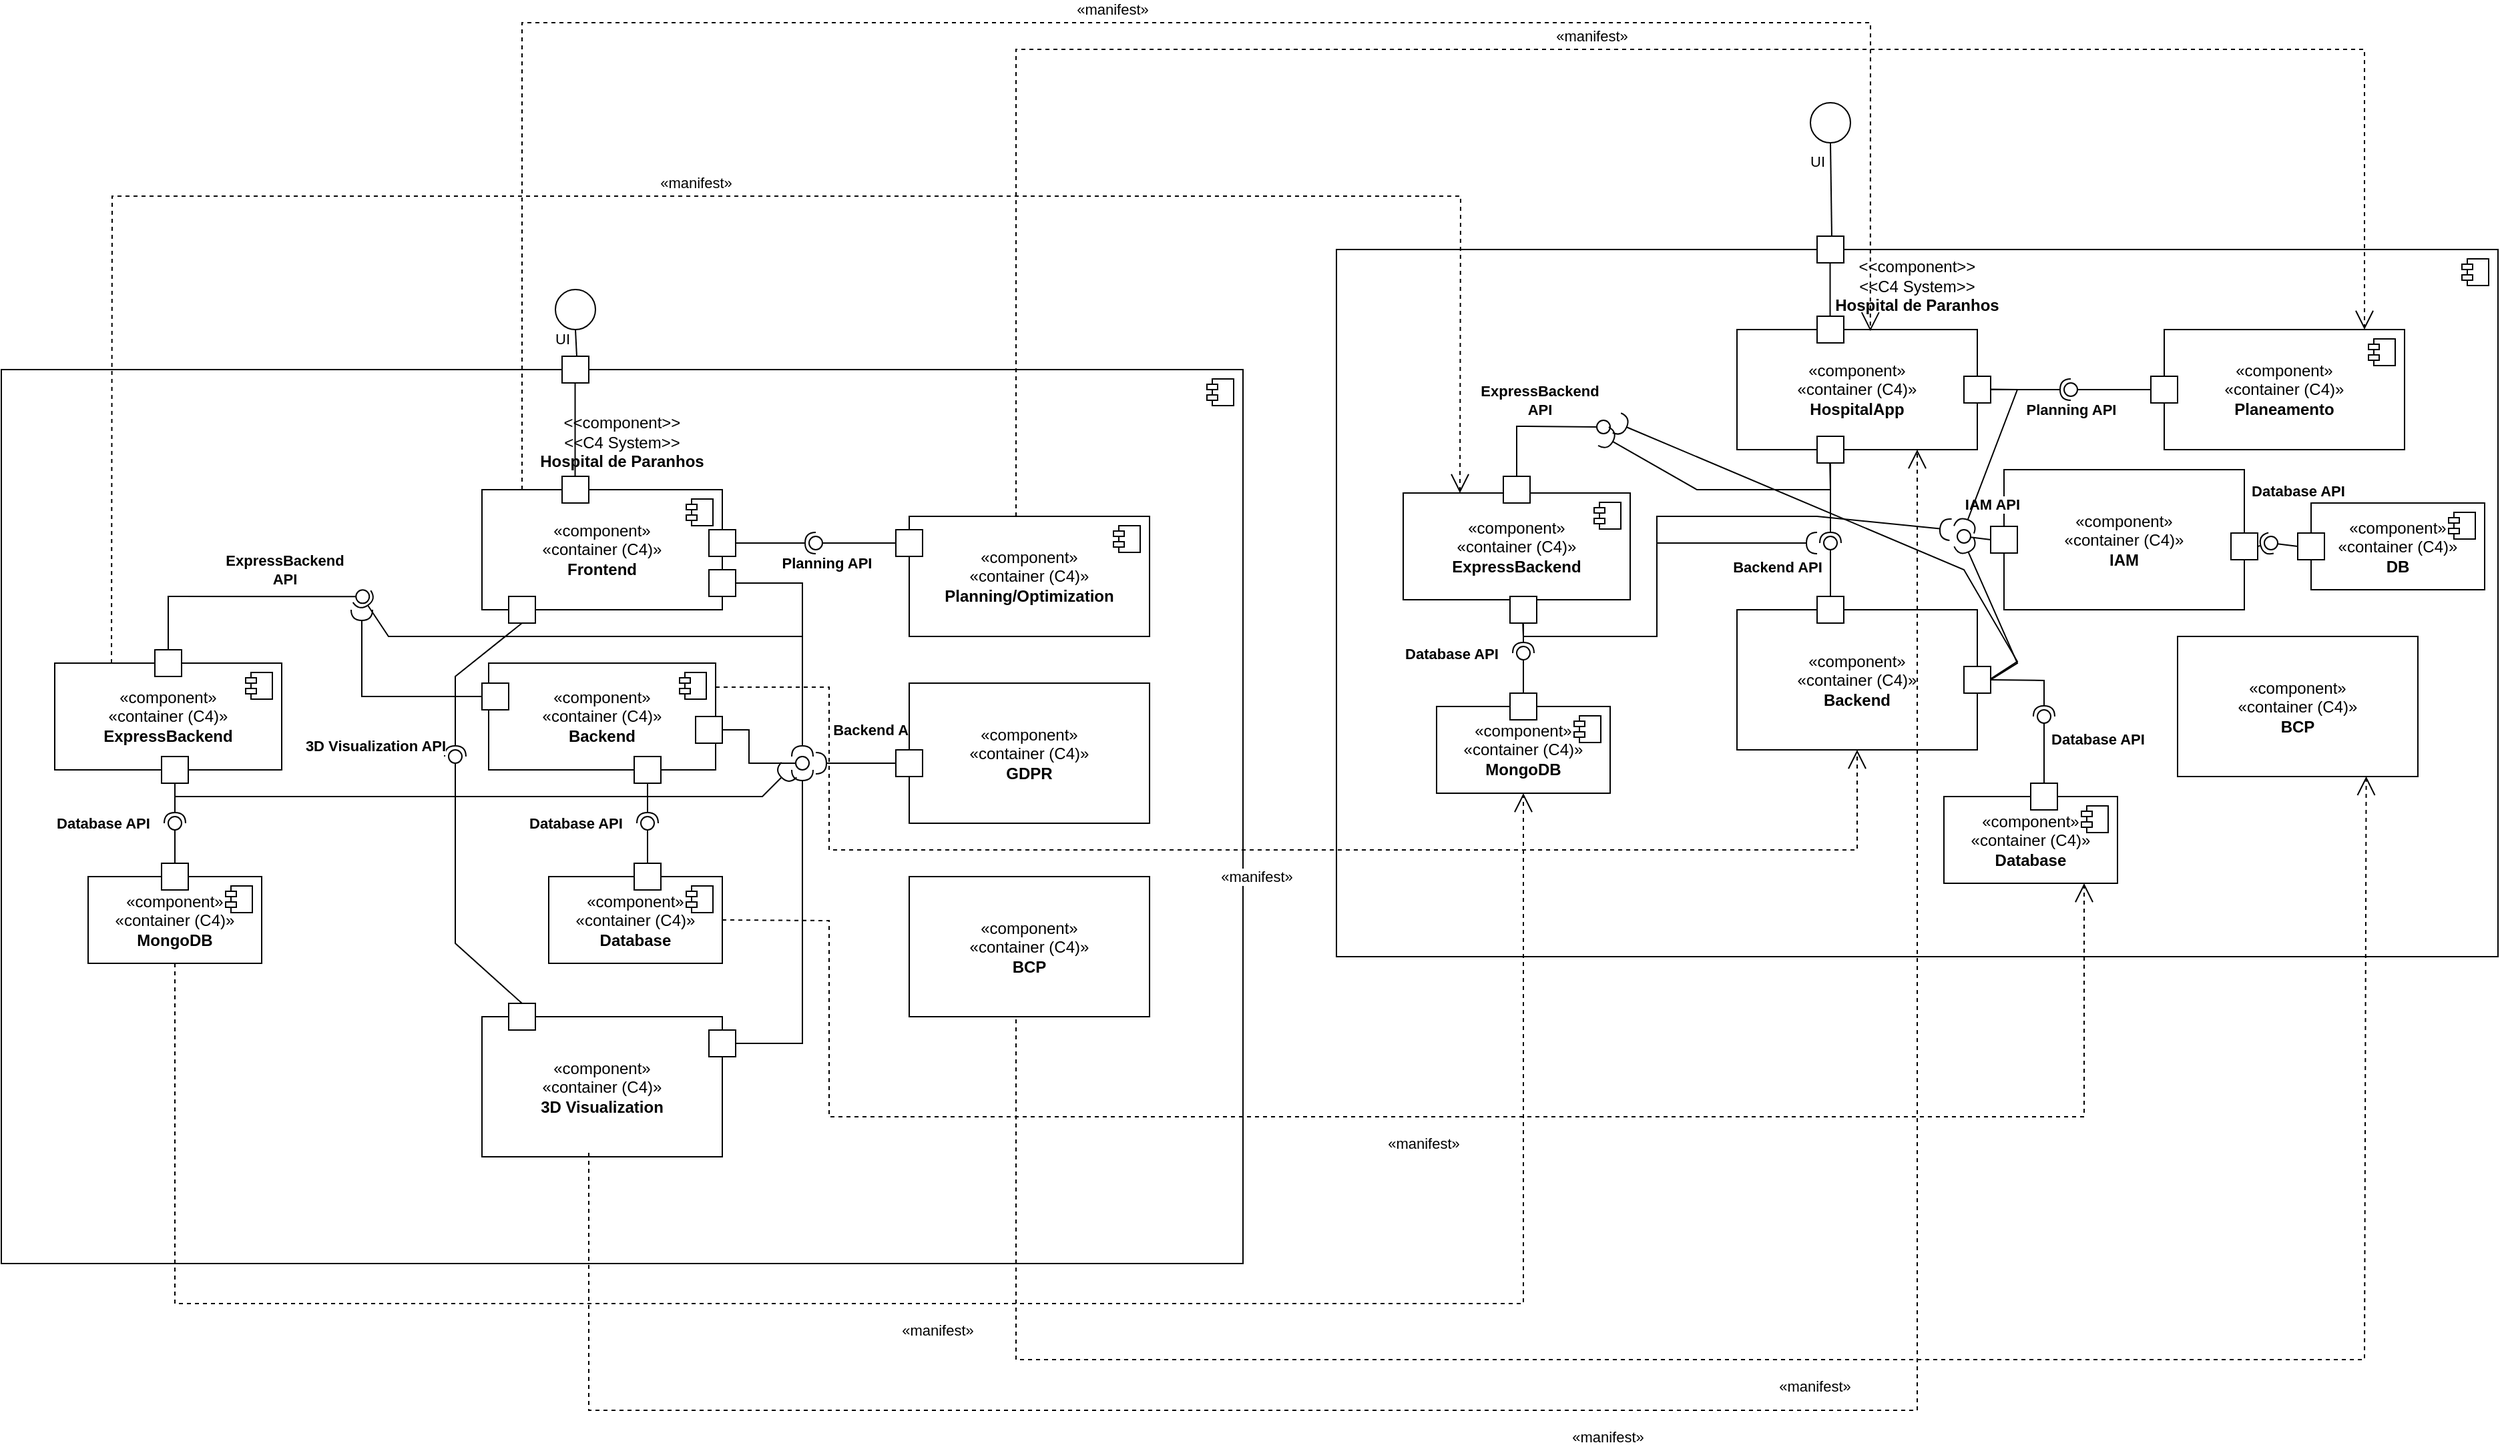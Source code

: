 <mxfile version="24.1.0" type="device">
  <diagram name="Página-1" id="HnM5bIwWVijFqjH4xQIT">
    <mxGraphModel dx="3694" dy="2567" grid="1" gridSize="10" guides="1" tooltips="1" connect="1" arrows="1" fold="1" page="1" pageScale="1" pageWidth="827" pageHeight="1169" math="0" shadow="0">
      <root>
        <mxCell id="0" />
        <mxCell id="1" parent="0" />
        <mxCell id="pXgBq8F15Pb4AACvGtiO-1" value="&amp;lt;&amp;lt;component&amp;gt;&amp;gt;&lt;div&gt;&amp;lt;&amp;lt;C4 System&amp;gt;&amp;gt;&lt;br&gt;&lt;b&gt;Hospital de Paranhos&lt;/b&gt;&lt;/div&gt;&lt;div&gt;&lt;b&gt;&lt;br&gt;&lt;/b&gt;&lt;/div&gt;&lt;div&gt;&lt;b&gt;&lt;br&gt;&lt;/b&gt;&lt;/div&gt;&lt;div&gt;&lt;b&gt;&lt;br&gt;&lt;/b&gt;&lt;/div&gt;&lt;div&gt;&lt;b&gt;&lt;br&gt;&lt;/b&gt;&lt;/div&gt;&lt;div&gt;&lt;b&gt;&lt;br&gt;&lt;/b&gt;&lt;/div&gt;&lt;div&gt;&lt;b&gt;&lt;br&gt;&lt;/b&gt;&lt;/div&gt;&lt;div&gt;&lt;b&gt;&lt;br&gt;&lt;/b&gt;&lt;/div&gt;&lt;div&gt;&lt;b&gt;&lt;br&gt;&lt;/b&gt;&lt;/div&gt;&lt;div&gt;&lt;b&gt;&lt;br&gt;&lt;/b&gt;&lt;/div&gt;&lt;div&gt;&lt;b&gt;&lt;br&gt;&lt;/b&gt;&lt;/div&gt;&lt;div&gt;&lt;b&gt;&lt;br&gt;&lt;/b&gt;&lt;/div&gt;&lt;div&gt;&lt;b&gt;&lt;br&gt;&lt;/b&gt;&lt;/div&gt;&lt;div&gt;&lt;b&gt;&lt;br&gt;&lt;/b&gt;&lt;/div&gt;&lt;div&gt;&lt;b&gt;&lt;br&gt;&lt;/b&gt;&lt;/div&gt;&lt;div&gt;&lt;b&gt;&lt;br&gt;&lt;/b&gt;&lt;/div&gt;&lt;div&gt;&lt;b&gt;&lt;br&gt;&lt;/b&gt;&lt;/div&gt;&lt;div&gt;&lt;b&gt;&lt;br&gt;&lt;/b&gt;&lt;/div&gt;&lt;div&gt;&lt;b&gt;&lt;br&gt;&lt;/b&gt;&lt;/div&gt;&lt;div&gt;&lt;b&gt;&lt;br&gt;&lt;/b&gt;&lt;/div&gt;&lt;div&gt;&lt;b&gt;&lt;br&gt;&lt;/b&gt;&lt;/div&gt;&lt;div&gt;&lt;b&gt;&lt;br&gt;&lt;/b&gt;&lt;/div&gt;&lt;div&gt;&lt;b&gt;&lt;br&gt;&lt;/b&gt;&lt;/div&gt;&lt;div&gt;&lt;b&gt;&lt;br&gt;&lt;/b&gt;&lt;/div&gt;&lt;div&gt;&lt;b&gt;&lt;br&gt;&lt;/b&gt;&lt;/div&gt;&lt;div&gt;&lt;b&gt;&lt;br&gt;&lt;/b&gt;&lt;/div&gt;&lt;div&gt;&lt;b&gt;&lt;br&gt;&lt;/b&gt;&lt;/div&gt;&lt;div&gt;&lt;b&gt;&lt;br&gt;&lt;/b&gt;&lt;/div&gt;&lt;div&gt;&lt;b&gt;&lt;br&gt;&lt;/b&gt;&lt;/div&gt;&lt;div&gt;&lt;b&gt;&lt;br&gt;&lt;/b&gt;&lt;/div&gt;&lt;div&gt;&lt;b&gt;&lt;br&gt;&lt;/b&gt;&lt;/div&gt;&lt;div&gt;&lt;br&gt;&lt;/div&gt;&lt;div&gt;&lt;br&gt;&lt;/div&gt;&lt;div&gt;&lt;br&gt;&lt;/div&gt;&lt;div&gt;&lt;br&gt;&lt;/div&gt;&lt;div&gt;&lt;br&gt;&lt;/div&gt;&lt;div&gt;&lt;br&gt;&lt;/div&gt;&lt;div&gt;&lt;br&gt;&lt;/div&gt;&lt;div&gt;&lt;br&gt;&lt;/div&gt;&lt;div&gt;&lt;br&gt;&lt;/div&gt;" style="html=1;dropTarget=0;whiteSpace=wrap;" vertex="1" parent="1">
          <mxGeometry x="-610" y="260" width="930" height="670" as="geometry" />
        </mxCell>
        <mxCell id="pXgBq8F15Pb4AACvGtiO-2" value="" style="shape=module;jettyWidth=8;jettyHeight=4;" vertex="1" parent="pXgBq8F15Pb4AACvGtiO-1">
          <mxGeometry x="1" width="20" height="20" relative="1" as="geometry">
            <mxPoint x="-27" y="7" as="offset" />
          </mxGeometry>
        </mxCell>
        <mxCell id="pXgBq8F15Pb4AACvGtiO-3" value="" style="verticalLabelPosition=bottom;verticalAlign=top;html=1;shape=mxgraph.basic.rect;fillColor2=none;strokeWidth=1;size=9.4;indent=5;" vertex="1" parent="1">
          <mxGeometry x="-190" y="250" width="20" height="20" as="geometry" />
        </mxCell>
        <mxCell id="pXgBq8F15Pb4AACvGtiO-4" value="" style="endArrow=none;html=1;rounded=0;exitX=0.488;exitY=0.015;exitDx=0;exitDy=0;exitPerimeter=0;entryX=0.488;entryY=1.026;entryDx=0;entryDy=0;entryPerimeter=0;" edge="1" parent="1" source="pXgBq8F15Pb4AACvGtiO-23" target="pXgBq8F15Pb4AACvGtiO-3">
          <mxGeometry width="50" height="50" relative="1" as="geometry">
            <mxPoint x="-120" y="400" as="sourcePoint" />
            <mxPoint x="-70" y="350" as="targetPoint" />
          </mxGeometry>
        </mxCell>
        <mxCell id="pXgBq8F15Pb4AACvGtiO-5" value="" style="ellipse;whiteSpace=wrap;html=1;align=center;aspect=fixed;fillColor=none;strokeColor=none;resizable=0;perimeter=centerPerimeter;rotatable=0;allowArrows=0;points=[];outlineConnect=1;" vertex="1" parent="1">
          <mxGeometry x="-160" y="420" width="10" height="10" as="geometry" />
        </mxCell>
        <mxCell id="pXgBq8F15Pb4AACvGtiO-6" value="" style="ellipse;whiteSpace=wrap;html=1;aspect=fixed;" vertex="1" parent="1">
          <mxGeometry x="-195" y="200" width="30" height="30" as="geometry" />
        </mxCell>
        <mxCell id="pXgBq8F15Pb4AACvGtiO-7" value="" style="endArrow=none;html=1;rounded=0;entryX=0.5;entryY=1;entryDx=0;entryDy=0;exitX=0.55;exitY=0.011;exitDx=0;exitDy=0;exitPerimeter=0;" edge="1" parent="1" source="pXgBq8F15Pb4AACvGtiO-3" target="pXgBq8F15Pb4AACvGtiO-6">
          <mxGeometry width="50" height="50" relative="1" as="geometry">
            <mxPoint x="-210" y="310" as="sourcePoint" />
            <mxPoint x="-160" y="260" as="targetPoint" />
          </mxGeometry>
        </mxCell>
        <mxCell id="pXgBq8F15Pb4AACvGtiO-8" value="UI" style="edgeLabel;html=1;align=center;verticalAlign=middle;resizable=0;points=[];" vertex="1" connectable="0" parent="pXgBq8F15Pb4AACvGtiO-7">
          <mxGeometry x="0.73" y="1" relative="1" as="geometry">
            <mxPoint x="-9" y="4" as="offset" />
          </mxGeometry>
        </mxCell>
        <mxCell id="pXgBq8F15Pb4AACvGtiO-9" value="«component»&lt;div&gt;«container (C4)»&lt;br&gt;&lt;b&gt;Planning/Optimization&lt;/b&gt;&lt;/div&gt;" style="html=1;dropTarget=0;whiteSpace=wrap;" vertex="1" parent="1">
          <mxGeometry x="70" y="370" width="180" height="90" as="geometry" />
        </mxCell>
        <mxCell id="pXgBq8F15Pb4AACvGtiO-10" value="" style="shape=module;jettyWidth=8;jettyHeight=4;" vertex="1" parent="pXgBq8F15Pb4AACvGtiO-9">
          <mxGeometry x="1" width="20" height="20" relative="1" as="geometry">
            <mxPoint x="-27" y="7" as="offset" />
          </mxGeometry>
        </mxCell>
        <mxCell id="pXgBq8F15Pb4AACvGtiO-11" value="«component»&lt;div&gt;«container (C4)»&lt;br&gt;&lt;b&gt;Frontend&lt;/b&gt;&lt;/div&gt;" style="html=1;dropTarget=0;whiteSpace=wrap;" vertex="1" parent="1">
          <mxGeometry x="-250" y="350" width="180" height="90" as="geometry" />
        </mxCell>
        <mxCell id="pXgBq8F15Pb4AACvGtiO-12" value="" style="shape=module;jettyWidth=8;jettyHeight=4;" vertex="1" parent="pXgBq8F15Pb4AACvGtiO-11">
          <mxGeometry x="1" width="20" height="20" relative="1" as="geometry">
            <mxPoint x="-27" y="7" as="offset" />
          </mxGeometry>
        </mxCell>
        <mxCell id="pXgBq8F15Pb4AACvGtiO-13" value="" style="rounded=0;orthogonalLoop=1;jettySize=auto;html=1;endArrow=halfCircle;endFill=0;endSize=6;strokeWidth=1;sketch=0;exitX=1;exitY=0.5;exitDx=0;exitDy=0;" edge="1" parent="1" source="pXgBq8F15Pb4AACvGtiO-17">
          <mxGeometry relative="1" as="geometry">
            <mxPoint x="-70" y="414.83" as="sourcePoint" />
            <mxPoint y="390" as="targetPoint" />
          </mxGeometry>
        </mxCell>
        <mxCell id="pXgBq8F15Pb4AACvGtiO-14" value="" style="rounded=0;orthogonalLoop=1;jettySize=auto;html=1;endArrow=oval;endFill=0;sketch=0;sourcePerimeterSpacing=0;targetPerimeterSpacing=0;endSize=10;exitX=0;exitY=0.5;exitDx=0;exitDy=0;" edge="1" parent="1" source="pXgBq8F15Pb4AACvGtiO-18">
          <mxGeometry relative="1" as="geometry">
            <mxPoint x="70" y="414.83" as="sourcePoint" />
            <mxPoint y="390" as="targetPoint" />
          </mxGeometry>
        </mxCell>
        <mxCell id="pXgBq8F15Pb4AACvGtiO-15" value="&lt;b&gt;Planning API&lt;/b&gt;" style="edgeLabel;html=1;align=center;verticalAlign=middle;resizable=0;points=[];" vertex="1" connectable="0" parent="pXgBq8F15Pb4AACvGtiO-14">
          <mxGeometry x="0.748" relative="1" as="geometry">
            <mxPoint y="15" as="offset" />
          </mxGeometry>
        </mxCell>
        <mxCell id="pXgBq8F15Pb4AACvGtiO-16" value="" style="ellipse;whiteSpace=wrap;html=1;align=center;aspect=fixed;fillColor=none;strokeColor=none;resizable=0;perimeter=centerPerimeter;rotatable=0;allowArrows=0;points=[];outlineConnect=1;" vertex="1" parent="1">
          <mxGeometry x="15" y="450" width="10" height="10" as="geometry" />
        </mxCell>
        <mxCell id="pXgBq8F15Pb4AACvGtiO-17" value="" style="rounded=0;whiteSpace=wrap;html=1;" vertex="1" parent="1">
          <mxGeometry x="-80" y="380" width="20" height="20" as="geometry" />
        </mxCell>
        <mxCell id="pXgBq8F15Pb4AACvGtiO-18" value="" style="rounded=0;whiteSpace=wrap;html=1;" vertex="1" parent="1">
          <mxGeometry x="60" y="380" width="20" height="20" as="geometry" />
        </mxCell>
        <mxCell id="pXgBq8F15Pb4AACvGtiO-19" value="" style="rounded=0;orthogonalLoop=1;jettySize=auto;html=1;endArrow=halfCircle;endFill=0;endSize=6;strokeWidth=1;sketch=0;exitX=1;exitY=0.5;exitDx=0;exitDy=0;" edge="1" parent="1" source="pXgBq8F15Pb4AACvGtiO-34">
          <mxGeometry relative="1" as="geometry">
            <mxPoint x="-40" y="610" as="sourcePoint" />
            <mxPoint x="-10" y="560" as="targetPoint" />
            <Array as="points">
              <mxPoint x="-10" y="765" />
              <mxPoint x="-10" y="580" />
            </Array>
          </mxGeometry>
        </mxCell>
        <mxCell id="pXgBq8F15Pb4AACvGtiO-20" value="" style="rounded=0;orthogonalLoop=1;jettySize=auto;html=1;endArrow=oval;endFill=0;sketch=0;sourcePerimeterSpacing=0;targetPerimeterSpacing=0;endSize=10;exitX=1;exitY=0.5;exitDx=0;exitDy=0;" edge="1" parent="1" source="pXgBq8F15Pb4AACvGtiO-37">
          <mxGeometry relative="1" as="geometry">
            <mxPoint x="70" y="554.83" as="sourcePoint" />
            <mxPoint x="-10" y="555" as="targetPoint" />
            <Array as="points">
              <mxPoint x="-50" y="530" />
              <mxPoint x="-50" y="555" />
            </Array>
          </mxGeometry>
        </mxCell>
        <mxCell id="pXgBq8F15Pb4AACvGtiO-21" value="&lt;b&gt;Backend API&lt;/b&gt;" style="edgeLabel;html=1;align=center;verticalAlign=middle;resizable=0;points=[];" vertex="1" connectable="0" parent="pXgBq8F15Pb4AACvGtiO-20">
          <mxGeometry x="0.748" relative="1" as="geometry">
            <mxPoint x="66" y="-25" as="offset" />
          </mxGeometry>
        </mxCell>
        <mxCell id="pXgBq8F15Pb4AACvGtiO-22" value="" style="ellipse;whiteSpace=wrap;html=1;align=center;aspect=fixed;fillColor=none;strokeColor=none;resizable=0;perimeter=centerPerimeter;rotatable=0;allowArrows=0;points=[];outlineConnect=1;" vertex="1" parent="1">
          <mxGeometry x="40" y="560" width="10" height="10" as="geometry" />
        </mxCell>
        <mxCell id="pXgBq8F15Pb4AACvGtiO-23" value="" style="verticalLabelPosition=bottom;verticalAlign=top;html=1;shape=mxgraph.basic.rect;fillColor2=none;strokeWidth=1;size=1.2;indent=0;" vertex="1" parent="1">
          <mxGeometry x="-190" y="340" width="20" height="20" as="geometry" />
        </mxCell>
        <mxCell id="pXgBq8F15Pb4AACvGtiO-24" value="«component»&lt;br&gt;«container (C4)»&lt;div&gt;&lt;b&gt;3D Visualization&lt;/b&gt;&lt;/div&gt;" style="rounded=0;whiteSpace=wrap;html=1;" vertex="1" parent="1">
          <mxGeometry x="-250" y="745" width="180" height="105" as="geometry" />
        </mxCell>
        <mxCell id="pXgBq8F15Pb4AACvGtiO-25" value="«component»&lt;br&gt;«container (C4)»&lt;div&gt;&lt;b&gt;GDPR&lt;/b&gt;&lt;/div&gt;" style="rounded=0;whiteSpace=wrap;html=1;" vertex="1" parent="1">
          <mxGeometry x="70" y="495" width="180" height="105" as="geometry" />
        </mxCell>
        <mxCell id="pXgBq8F15Pb4AACvGtiO-26" value="" style="rounded=0;whiteSpace=wrap;html=1;" vertex="1" parent="1">
          <mxGeometry x="60" y="545" width="20" height="20" as="geometry" />
        </mxCell>
        <mxCell id="pXgBq8F15Pb4AACvGtiO-27" value="" style="rounded=0;orthogonalLoop=1;jettySize=auto;html=1;endArrow=halfCircle;endFill=0;endSize=6;strokeWidth=1;sketch=0;fontSize=12;curved=1;exitX=0;exitY=0.5;exitDx=0;exitDy=0;" edge="1" parent="1" source="pXgBq8F15Pb4AACvGtiO-26">
          <mxGeometry relative="1" as="geometry">
            <mxPoint x="70" y="425" as="sourcePoint" />
            <mxPoint y="555" as="targetPoint" />
          </mxGeometry>
        </mxCell>
        <mxCell id="pXgBq8F15Pb4AACvGtiO-28" value="" style="rounded=0;whiteSpace=wrap;html=1;" vertex="1" parent="1">
          <mxGeometry x="-230" y="735" width="20" height="20" as="geometry" />
        </mxCell>
        <mxCell id="pXgBq8F15Pb4AACvGtiO-29" value="" style="rounded=0;whiteSpace=wrap;html=1;" vertex="1" parent="1">
          <mxGeometry x="-230" y="430" width="20" height="20" as="geometry" />
        </mxCell>
        <mxCell id="pXgBq8F15Pb4AACvGtiO-30" value="" style="rounded=0;orthogonalLoop=1;jettySize=auto;html=1;endArrow=halfCircle;endFill=0;endSize=6;strokeWidth=1;sketch=0;exitX=0.5;exitY=1;exitDx=0;exitDy=0;" edge="1" parent="1" source="pXgBq8F15Pb4AACvGtiO-29">
          <mxGeometry relative="1" as="geometry">
            <mxPoint x="-300" y="530" as="sourcePoint" />
            <mxPoint x="-270" y="550" as="targetPoint" />
            <Array as="points">
              <mxPoint x="-270" y="490" />
            </Array>
          </mxGeometry>
        </mxCell>
        <mxCell id="pXgBq8F15Pb4AACvGtiO-31" value="" style="rounded=0;orthogonalLoop=1;jettySize=auto;html=1;endArrow=oval;endFill=0;sketch=0;sourcePerimeterSpacing=0;targetPerimeterSpacing=0;endSize=10;exitX=0.5;exitY=0;exitDx=0;exitDy=0;" edge="1" parent="1" source="pXgBq8F15Pb4AACvGtiO-28">
          <mxGeometry relative="1" as="geometry">
            <mxPoint x="-160" y="530" as="sourcePoint" />
            <mxPoint x="-270" y="550" as="targetPoint" />
            <Array as="points">
              <mxPoint x="-270" y="690" />
            </Array>
          </mxGeometry>
        </mxCell>
        <mxCell id="pXgBq8F15Pb4AACvGtiO-32" value="&lt;b&gt;3D Visualization API&lt;/b&gt;" style="edgeLabel;html=1;align=center;verticalAlign=middle;resizable=0;points=[];" vertex="1" connectable="0" parent="pXgBq8F15Pb4AACvGtiO-31">
          <mxGeometry x="0.748" relative="1" as="geometry">
            <mxPoint x="-60" y="-35" as="offset" />
          </mxGeometry>
        </mxCell>
        <mxCell id="pXgBq8F15Pb4AACvGtiO-33" value="«component»&lt;br&gt;«container (C4)»&lt;div&gt;&lt;b&gt;BCP&lt;/b&gt;&lt;/div&gt;" style="rounded=0;whiteSpace=wrap;html=1;" vertex="1" parent="1">
          <mxGeometry x="70" y="640" width="180" height="105" as="geometry" />
        </mxCell>
        <mxCell id="pXgBq8F15Pb4AACvGtiO-34" value="" style="rounded=0;whiteSpace=wrap;html=1;" vertex="1" parent="1">
          <mxGeometry x="-80" y="755" width="20" height="20" as="geometry" />
        </mxCell>
        <mxCell id="pXgBq8F15Pb4AACvGtiO-35" value="«component»&lt;div&gt;«container (C4)»&lt;br&gt;&lt;b&gt;Backend&lt;/b&gt;&lt;/div&gt;" style="html=1;dropTarget=0;whiteSpace=wrap;" vertex="1" parent="1">
          <mxGeometry x="-245" y="480" width="170" height="80" as="geometry" />
        </mxCell>
        <mxCell id="pXgBq8F15Pb4AACvGtiO-36" value="" style="shape=module;jettyWidth=8;jettyHeight=4;" vertex="1" parent="pXgBq8F15Pb4AACvGtiO-35">
          <mxGeometry x="1" width="20" height="20" relative="1" as="geometry">
            <mxPoint x="-27" y="7" as="offset" />
          </mxGeometry>
        </mxCell>
        <mxCell id="pXgBq8F15Pb4AACvGtiO-37" value="" style="rounded=0;whiteSpace=wrap;html=1;" vertex="1" parent="1">
          <mxGeometry x="-90" y="520" width="20" height="20" as="geometry" />
        </mxCell>
        <mxCell id="pXgBq8F15Pb4AACvGtiO-38" value="" style="rounded=0;whiteSpace=wrap;html=1;" vertex="1" parent="1">
          <mxGeometry x="-80" y="410" width="20" height="20" as="geometry" />
        </mxCell>
        <mxCell id="pXgBq8F15Pb4AACvGtiO-39" value="" style="rounded=0;orthogonalLoop=1;jettySize=auto;html=1;endArrow=halfCircle;endFill=0;endSize=6;strokeWidth=1;sketch=0;exitX=1;exitY=0.5;exitDx=0;exitDy=0;" edge="1" parent="1" source="pXgBq8F15Pb4AACvGtiO-38">
          <mxGeometry relative="1" as="geometry">
            <mxPoint x="-210" y="460" as="sourcePoint" />
            <mxPoint x="-10" y="550" as="targetPoint" />
            <Array as="points">
              <mxPoint x="-10" y="420" />
              <mxPoint x="-10" y="460" />
            </Array>
          </mxGeometry>
        </mxCell>
        <mxCell id="pXgBq8F15Pb4AACvGtiO-40" value="«component»&lt;div&gt;«container (C4)»&lt;br&gt;&lt;b&gt;Database&lt;/b&gt;&lt;/div&gt;" style="html=1;dropTarget=0;whiteSpace=wrap;" vertex="1" parent="1">
          <mxGeometry x="-200" y="640" width="130" height="65" as="geometry" />
        </mxCell>
        <mxCell id="pXgBq8F15Pb4AACvGtiO-41" value="" style="shape=module;jettyWidth=8;jettyHeight=4;" vertex="1" parent="pXgBq8F15Pb4AACvGtiO-40">
          <mxGeometry x="1" width="20" height="20" relative="1" as="geometry">
            <mxPoint x="-27" y="7" as="offset" />
          </mxGeometry>
        </mxCell>
        <mxCell id="pXgBq8F15Pb4AACvGtiO-42" value="" style="rounded=0;whiteSpace=wrap;html=1;" vertex="1" parent="1">
          <mxGeometry x="-136" y="550" width="20" height="20" as="geometry" />
        </mxCell>
        <mxCell id="pXgBq8F15Pb4AACvGtiO-43" value="" style="rounded=0;whiteSpace=wrap;html=1;" vertex="1" parent="1">
          <mxGeometry x="-136" y="630" width="20" height="20" as="geometry" />
        </mxCell>
        <mxCell id="pXgBq8F15Pb4AACvGtiO-44" value="" style="rounded=0;orthogonalLoop=1;jettySize=auto;html=1;endArrow=halfCircle;endFill=0;endSize=6;strokeWidth=1;sketch=0;exitX=0.5;exitY=1;exitDx=0;exitDy=0;" edge="1" parent="1" source="pXgBq8F15Pb4AACvGtiO-42">
          <mxGeometry relative="1" as="geometry">
            <mxPoint x="-50" y="400" as="sourcePoint" />
            <mxPoint x="-126" y="600" as="targetPoint" />
          </mxGeometry>
        </mxCell>
        <mxCell id="pXgBq8F15Pb4AACvGtiO-45" value="" style="rounded=0;orthogonalLoop=1;jettySize=auto;html=1;endArrow=oval;endFill=0;sketch=0;sourcePerimeterSpacing=0;targetPerimeterSpacing=0;endSize=10;exitX=0.5;exitY=0;exitDx=0;exitDy=0;" edge="1" parent="1" source="pXgBq8F15Pb4AACvGtiO-43">
          <mxGeometry relative="1" as="geometry">
            <mxPoint x="70" y="400" as="sourcePoint" />
            <mxPoint x="-126" y="600" as="targetPoint" />
          </mxGeometry>
        </mxCell>
        <mxCell id="pXgBq8F15Pb4AACvGtiO-46" value="&lt;b&gt;Database API&lt;/b&gt;" style="edgeLabel;html=1;align=center;verticalAlign=middle;resizable=0;points=[];" vertex="1" connectable="0" parent="pXgBq8F15Pb4AACvGtiO-45">
          <mxGeometry x="0.748" relative="1" as="geometry">
            <mxPoint x="-54" y="-4" as="offset" />
          </mxGeometry>
        </mxCell>
        <mxCell id="pXgBq8F15Pb4AACvGtiO-47" value="«component»&lt;div&gt;«container (C4)»&lt;br&gt;&lt;b&gt;ExpressBackend&lt;/b&gt;&lt;/div&gt;" style="html=1;dropTarget=0;whiteSpace=wrap;" vertex="1" parent="1">
          <mxGeometry x="-570" y="480" width="170" height="80" as="geometry" />
        </mxCell>
        <mxCell id="pXgBq8F15Pb4AACvGtiO-48" value="" style="shape=module;jettyWidth=8;jettyHeight=4;" vertex="1" parent="pXgBq8F15Pb4AACvGtiO-47">
          <mxGeometry x="1" width="20" height="20" relative="1" as="geometry">
            <mxPoint x="-27" y="7" as="offset" />
          </mxGeometry>
        </mxCell>
        <mxCell id="pXgBq8F15Pb4AACvGtiO-49" value="«component»&lt;div&gt;«container (C4)»&lt;br&gt;&lt;b&gt;MongoDB&lt;/b&gt;&lt;/div&gt;" style="html=1;dropTarget=0;whiteSpace=wrap;" vertex="1" parent="1">
          <mxGeometry x="-545" y="640" width="130" height="65" as="geometry" />
        </mxCell>
        <mxCell id="pXgBq8F15Pb4AACvGtiO-50" value="" style="shape=module;jettyWidth=8;jettyHeight=4;" vertex="1" parent="pXgBq8F15Pb4AACvGtiO-49">
          <mxGeometry x="1" width="20" height="20" relative="1" as="geometry">
            <mxPoint x="-27" y="7" as="offset" />
          </mxGeometry>
        </mxCell>
        <mxCell id="pXgBq8F15Pb4AACvGtiO-51" value="" style="rounded=0;whiteSpace=wrap;html=1;" vertex="1" parent="1">
          <mxGeometry x="-490" y="550" width="20" height="20" as="geometry" />
        </mxCell>
        <mxCell id="pXgBq8F15Pb4AACvGtiO-52" value="" style="rounded=0;whiteSpace=wrap;html=1;" vertex="1" parent="1">
          <mxGeometry x="-490" y="630" width="20" height="20" as="geometry" />
        </mxCell>
        <mxCell id="pXgBq8F15Pb4AACvGtiO-53" value="" style="rounded=0;orthogonalLoop=1;jettySize=auto;html=1;endArrow=halfCircle;endFill=0;endSize=6;strokeWidth=1;sketch=0;exitX=0.5;exitY=1;exitDx=0;exitDy=0;" edge="1" parent="1" source="pXgBq8F15Pb4AACvGtiO-51">
          <mxGeometry relative="1" as="geometry">
            <mxPoint x="-404" y="400" as="sourcePoint" />
            <mxPoint x="-480" y="600" as="targetPoint" />
          </mxGeometry>
        </mxCell>
        <mxCell id="pXgBq8F15Pb4AACvGtiO-54" value="" style="rounded=0;orthogonalLoop=1;jettySize=auto;html=1;endArrow=oval;endFill=0;sketch=0;sourcePerimeterSpacing=0;targetPerimeterSpacing=0;endSize=10;exitX=0.5;exitY=0;exitDx=0;exitDy=0;" edge="1" parent="1" source="pXgBq8F15Pb4AACvGtiO-52">
          <mxGeometry relative="1" as="geometry">
            <mxPoint x="-284" y="400" as="sourcePoint" />
            <mxPoint x="-480" y="600" as="targetPoint" />
          </mxGeometry>
        </mxCell>
        <mxCell id="pXgBq8F15Pb4AACvGtiO-55" value="&lt;b&gt;Database API&lt;/b&gt;" style="edgeLabel;html=1;align=center;verticalAlign=middle;resizable=0;points=[];" vertex="1" connectable="0" parent="pXgBq8F15Pb4AACvGtiO-54">
          <mxGeometry x="0.748" relative="1" as="geometry">
            <mxPoint x="-54" y="-4" as="offset" />
          </mxGeometry>
        </mxCell>
        <mxCell id="pXgBq8F15Pb4AACvGtiO-56" value="" style="rounded=0;orthogonalLoop=1;jettySize=auto;html=1;endArrow=oval;endFill=0;sketch=0;sourcePerimeterSpacing=0;targetPerimeterSpacing=0;endSize=10;exitX=0.5;exitY=0;exitDx=0;exitDy=0;entryX=0.291;entryY=0.254;entryDx=0;entryDy=0;entryPerimeter=0;" edge="1" parent="1" source="pXgBq8F15Pb4AACvGtiO-58" target="pXgBq8F15Pb4AACvGtiO-1">
          <mxGeometry relative="1" as="geometry">
            <mxPoint x="-335" y="504.83" as="sourcePoint" />
            <mxPoint x="-415" y="505" as="targetPoint" />
            <Array as="points">
              <mxPoint x="-485" y="430" />
            </Array>
          </mxGeometry>
        </mxCell>
        <mxCell id="pXgBq8F15Pb4AACvGtiO-57" value="&lt;b&gt;ExpressBackend&lt;/b&gt;&lt;div&gt;&lt;b&gt;API&lt;/b&gt;&lt;/div&gt;" style="edgeLabel;html=1;align=center;verticalAlign=middle;resizable=0;points=[];" vertex="1" connectable="0" parent="pXgBq8F15Pb4AACvGtiO-56">
          <mxGeometry x="0.748" relative="1" as="geometry">
            <mxPoint x="-35" y="-20" as="offset" />
          </mxGeometry>
        </mxCell>
        <mxCell id="pXgBq8F15Pb4AACvGtiO-58" value="" style="rounded=0;whiteSpace=wrap;html=1;" vertex="1" parent="1">
          <mxGeometry x="-495" y="470" width="20" height="20" as="geometry" />
        </mxCell>
        <mxCell id="pXgBq8F15Pb4AACvGtiO-59" value="" style="rounded=0;orthogonalLoop=1;jettySize=auto;html=1;endArrow=halfCircle;endFill=0;endSize=6;strokeWidth=1;sketch=0;exitX=0.5;exitY=1;exitDx=0;exitDy=0;" edge="1" parent="1" source="pXgBq8F15Pb4AACvGtiO-51">
          <mxGeometry relative="1" as="geometry">
            <mxPoint x="-470" y="580" as="sourcePoint" />
            <mxPoint x="-20" y="560" as="targetPoint" />
            <Array as="points">
              <mxPoint x="-480" y="580" />
              <mxPoint x="-40" y="580" />
            </Array>
          </mxGeometry>
        </mxCell>
        <mxCell id="pXgBq8F15Pb4AACvGtiO-60" value="" style="rounded=0;orthogonalLoop=1;jettySize=auto;html=1;endArrow=halfCircle;endFill=0;endSize=6;strokeWidth=1;sketch=0;exitX=1;exitY=0.5;exitDx=0;exitDy=0;" edge="1" parent="1" source="pXgBq8F15Pb4AACvGtiO-38">
          <mxGeometry relative="1" as="geometry">
            <mxPoint x="-60" y="440" as="sourcePoint" />
            <mxPoint x="-340" y="430" as="targetPoint" />
            <Array as="points">
              <mxPoint x="-10" y="420" />
              <mxPoint x="-10" y="460" />
              <mxPoint x="-320" y="460" />
            </Array>
          </mxGeometry>
        </mxCell>
        <mxCell id="pXgBq8F15Pb4AACvGtiO-61" value="" style="rounded=0;whiteSpace=wrap;html=1;" vertex="1" parent="1">
          <mxGeometry x="-250" y="495" width="20" height="20" as="geometry" />
        </mxCell>
        <mxCell id="pXgBq8F15Pb4AACvGtiO-62" value="" style="rounded=0;orthogonalLoop=1;jettySize=auto;html=1;endArrow=halfCircle;endFill=0;endSize=6;strokeWidth=1;sketch=0;exitX=0;exitY=0.5;exitDx=0;exitDy=0;" edge="1" parent="1" source="pXgBq8F15Pb4AACvGtiO-61">
          <mxGeometry relative="1" as="geometry">
            <mxPoint x="-320" y="495" as="sourcePoint" />
            <mxPoint x="-340" y="440" as="targetPoint" />
            <Array as="points">
              <mxPoint x="-340" y="505" />
            </Array>
          </mxGeometry>
        </mxCell>
        <mxCell id="pXgBq8F15Pb4AACvGtiO-63" value="&amp;lt;&amp;lt;component&amp;gt;&amp;gt;&lt;div&gt;&amp;lt;&amp;lt;C4 System&amp;gt;&amp;gt;&lt;br&gt;&lt;b&gt;Hospital de Paranhos&lt;/b&gt;&lt;/div&gt;&lt;div&gt;&lt;b&gt;&lt;br&gt;&lt;/b&gt;&lt;/div&gt;&lt;div&gt;&lt;b&gt;&lt;br&gt;&lt;/b&gt;&lt;/div&gt;&lt;div&gt;&lt;b&gt;&lt;br&gt;&lt;/b&gt;&lt;/div&gt;&lt;div&gt;&lt;b&gt;&lt;br&gt;&lt;/b&gt;&lt;/div&gt;&lt;div&gt;&lt;b&gt;&lt;br&gt;&lt;/b&gt;&lt;/div&gt;&lt;div&gt;&lt;b&gt;&lt;br&gt;&lt;/b&gt;&lt;/div&gt;&lt;div&gt;&lt;b&gt;&lt;br&gt;&lt;/b&gt;&lt;/div&gt;&lt;div&gt;&lt;b&gt;&lt;br&gt;&lt;/b&gt;&lt;/div&gt;&lt;div&gt;&lt;b&gt;&lt;br&gt;&lt;/b&gt;&lt;/div&gt;&lt;div&gt;&lt;b&gt;&lt;br&gt;&lt;/b&gt;&lt;/div&gt;&lt;div&gt;&lt;b&gt;&lt;br&gt;&lt;/b&gt;&lt;/div&gt;&lt;div&gt;&lt;b&gt;&lt;br&gt;&lt;/b&gt;&lt;/div&gt;&lt;div&gt;&lt;b&gt;&lt;br&gt;&lt;/b&gt;&lt;/div&gt;&lt;div&gt;&lt;b&gt;&lt;br&gt;&lt;/b&gt;&lt;/div&gt;&lt;div&gt;&lt;b&gt;&lt;br&gt;&lt;/b&gt;&lt;/div&gt;&lt;div&gt;&lt;b&gt;&lt;br&gt;&lt;/b&gt;&lt;/div&gt;&lt;div&gt;&lt;b&gt;&lt;br&gt;&lt;/b&gt;&lt;/div&gt;&lt;div&gt;&lt;b&gt;&lt;br&gt;&lt;/b&gt;&lt;/div&gt;&lt;div&gt;&lt;b&gt;&lt;br&gt;&lt;/b&gt;&lt;/div&gt;&lt;div&gt;&lt;b&gt;&lt;br&gt;&lt;/b&gt;&lt;/div&gt;&lt;div&gt;&lt;b&gt;&lt;br&gt;&lt;/b&gt;&lt;/div&gt;&lt;div&gt;&lt;b&gt;&lt;br&gt;&lt;/b&gt;&lt;/div&gt;&lt;div&gt;&lt;b&gt;&lt;br&gt;&lt;/b&gt;&lt;/div&gt;&lt;div&gt;&lt;b&gt;&lt;br&gt;&lt;/b&gt;&lt;/div&gt;&lt;div&gt;&lt;b&gt;&lt;br&gt;&lt;/b&gt;&lt;/div&gt;&lt;div&gt;&lt;b&gt;&lt;br&gt;&lt;/b&gt;&lt;/div&gt;&lt;div&gt;&lt;b&gt;&lt;br&gt;&lt;/b&gt;&lt;/div&gt;&lt;div&gt;&lt;b&gt;&lt;br&gt;&lt;/b&gt;&lt;/div&gt;&lt;div&gt;&lt;b&gt;&lt;br&gt;&lt;/b&gt;&lt;/div&gt;&lt;div&gt;&lt;b&gt;&lt;br&gt;&lt;/b&gt;&lt;/div&gt;&lt;div&gt;&lt;br&gt;&lt;/div&gt;&lt;div&gt;&lt;br&gt;&lt;/div&gt;&lt;div&gt;&lt;br&gt;&lt;/div&gt;" style="html=1;dropTarget=0;whiteSpace=wrap;" vertex="1" parent="1">
          <mxGeometry x="390" y="170" width="870" height="530" as="geometry" />
        </mxCell>
        <mxCell id="pXgBq8F15Pb4AACvGtiO-64" value="" style="shape=module;jettyWidth=8;jettyHeight=4;" vertex="1" parent="pXgBq8F15Pb4AACvGtiO-63">
          <mxGeometry x="1" width="20" height="20" relative="1" as="geometry">
            <mxPoint x="-27" y="7" as="offset" />
          </mxGeometry>
        </mxCell>
        <mxCell id="pXgBq8F15Pb4AACvGtiO-65" value="" style="verticalLabelPosition=bottom;verticalAlign=top;html=1;shape=mxgraph.basic.rect;fillColor2=none;strokeWidth=1;size=20;indent=5;" vertex="1" parent="1">
          <mxGeometry x="750" y="160" width="20" height="20" as="geometry" />
        </mxCell>
        <mxCell id="pXgBq8F15Pb4AACvGtiO-66" value="" style="endArrow=none;html=1;rounded=0;exitX=0.488;exitY=0.015;exitDx=0;exitDy=0;exitPerimeter=0;entryX=0.488;entryY=1.026;entryDx=0;entryDy=0;entryPerimeter=0;" edge="1" parent="1" source="pXgBq8F15Pb4AACvGtiO-74" target="pXgBq8F15Pb4AACvGtiO-65">
          <mxGeometry width="50" height="50" relative="1" as="geometry">
            <mxPoint x="820" y="260" as="sourcePoint" />
            <mxPoint x="870" y="210" as="targetPoint" />
          </mxGeometry>
        </mxCell>
        <mxCell id="pXgBq8F15Pb4AACvGtiO-67" value="" style="ellipse;whiteSpace=wrap;html=1;align=center;aspect=fixed;fillColor=none;strokeColor=none;resizable=0;perimeter=centerPerimeter;rotatable=0;allowArrows=0;points=[];outlineConnect=1;" vertex="1" parent="1">
          <mxGeometry x="780" y="280" width="10" height="10" as="geometry" />
        </mxCell>
        <mxCell id="pXgBq8F15Pb4AACvGtiO-68" value="" style="ellipse;whiteSpace=wrap;html=1;aspect=fixed;" vertex="1" parent="1">
          <mxGeometry x="745" y="60" width="30" height="30" as="geometry" />
        </mxCell>
        <mxCell id="pXgBq8F15Pb4AACvGtiO-69" value="" style="endArrow=none;html=1;rounded=0;entryX=0.5;entryY=1;entryDx=0;entryDy=0;exitX=0.55;exitY=0.011;exitDx=0;exitDy=0;exitPerimeter=0;" edge="1" parent="1" source="pXgBq8F15Pb4AACvGtiO-65" target="pXgBq8F15Pb4AACvGtiO-68">
          <mxGeometry width="50" height="50" relative="1" as="geometry">
            <mxPoint x="730" y="170" as="sourcePoint" />
            <mxPoint x="780" y="120" as="targetPoint" />
          </mxGeometry>
        </mxCell>
        <mxCell id="pXgBq8F15Pb4AACvGtiO-70" value="UI" style="edgeLabel;html=1;align=center;verticalAlign=middle;resizable=0;points=[];" vertex="1" connectable="0" parent="pXgBq8F15Pb4AACvGtiO-69">
          <mxGeometry x="0.73" y="1" relative="1" as="geometry">
            <mxPoint x="-9" y="4" as="offset" />
          </mxGeometry>
        </mxCell>
        <mxCell id="pXgBq8F15Pb4AACvGtiO-71" value="«component»&lt;div&gt;«container (C4)»&lt;br&gt;&lt;b&gt;Planeamento&lt;/b&gt;&lt;/div&gt;" style="html=1;dropTarget=0;whiteSpace=wrap;" vertex="1" parent="1">
          <mxGeometry x="1010" y="230" width="180" height="90" as="geometry" />
        </mxCell>
        <mxCell id="pXgBq8F15Pb4AACvGtiO-72" value="" style="shape=module;jettyWidth=8;jettyHeight=4;" vertex="1" parent="pXgBq8F15Pb4AACvGtiO-71">
          <mxGeometry x="1" width="20" height="20" relative="1" as="geometry">
            <mxPoint x="-27" y="7" as="offset" />
          </mxGeometry>
        </mxCell>
        <mxCell id="pXgBq8F15Pb4AACvGtiO-73" value="«component»&lt;div&gt;«container (C4)»&lt;br&gt;&lt;b&gt;HospitalApp&lt;/b&gt;&lt;/div&gt;" style="html=1;dropTarget=0;whiteSpace=wrap;" vertex="1" parent="1">
          <mxGeometry x="690" y="230" width="180" height="90" as="geometry" />
        </mxCell>
        <mxCell id="pXgBq8F15Pb4AACvGtiO-74" value="" style="verticalLabelPosition=bottom;verticalAlign=top;html=1;shape=mxgraph.basic.rect;fillColor2=none;strokeWidth=1;size=20;indent=5;" vertex="1" parent="1">
          <mxGeometry x="750" y="220" width="20" height="20" as="geometry" />
        </mxCell>
        <mxCell id="pXgBq8F15Pb4AACvGtiO-75" value="«component»&lt;br&gt;«container (C4)»&lt;div&gt;&lt;b&gt;Backend&lt;/b&gt;&lt;/div&gt;" style="rounded=0;whiteSpace=wrap;html=1;" vertex="1" parent="1">
          <mxGeometry x="690" y="440" width="180" height="105" as="geometry" />
        </mxCell>
        <mxCell id="pXgBq8F15Pb4AACvGtiO-76" value="«component»&lt;br&gt;«container (C4)»&lt;div&gt;&lt;b&gt;BCP&lt;/b&gt;&lt;/div&gt;" style="rounded=0;whiteSpace=wrap;html=1;" vertex="1" parent="1">
          <mxGeometry x="1020" y="460" width="180" height="105" as="geometry" />
        </mxCell>
        <mxCell id="pXgBq8F15Pb4AACvGtiO-77" value="" style="rounded=0;orthogonalLoop=1;jettySize=auto;html=1;endArrow=halfCircle;endFill=0;endSize=6;strokeWidth=1;sketch=0;exitX=0.5;exitY=1;exitDx=0;exitDy=0;" edge="1" parent="1" source="pXgBq8F15Pb4AACvGtiO-82">
          <mxGeometry relative="1" as="geometry">
            <mxPoint x="770" y="377.16" as="sourcePoint" />
            <mxPoint x="760" y="390" as="targetPoint" />
          </mxGeometry>
        </mxCell>
        <mxCell id="pXgBq8F15Pb4AACvGtiO-78" value="" style="rounded=0;orthogonalLoop=1;jettySize=auto;html=1;endArrow=oval;endFill=0;sketch=0;sourcePerimeterSpacing=0;targetPerimeterSpacing=0;endSize=10;exitX=0.5;exitY=0;exitDx=0;exitDy=0;" edge="1" parent="1" source="pXgBq8F15Pb4AACvGtiO-81">
          <mxGeometry relative="1" as="geometry">
            <mxPoint x="790.0" y="441.54" as="sourcePoint" />
            <mxPoint x="760" y="390" as="targetPoint" />
          </mxGeometry>
        </mxCell>
        <mxCell id="pXgBq8F15Pb4AACvGtiO-79" value="&lt;b&gt;Backend API&lt;/b&gt;" style="edgeLabel;html=1;align=center;verticalAlign=middle;resizable=0;points=[];" vertex="1" connectable="0" parent="pXgBq8F15Pb4AACvGtiO-78">
          <mxGeometry x="0.817" y="3" relative="1" as="geometry">
            <mxPoint x="-37" y="14" as="offset" />
          </mxGeometry>
        </mxCell>
        <mxCell id="pXgBq8F15Pb4AACvGtiO-80" value="" style="ellipse;whiteSpace=wrap;html=1;align=center;aspect=fixed;fillColor=none;strokeColor=none;resizable=0;perimeter=centerPerimeter;rotatable=0;allowArrows=0;points=[];outlineConnect=1;" vertex="1" parent="1">
          <mxGeometry x="845" y="310" width="10" height="10" as="geometry" />
        </mxCell>
        <mxCell id="pXgBq8F15Pb4AACvGtiO-81" value="" style="rounded=0;whiteSpace=wrap;html=1;" vertex="1" parent="1">
          <mxGeometry x="750" y="430" width="20" height="20" as="geometry" />
        </mxCell>
        <mxCell id="pXgBq8F15Pb4AACvGtiO-82" value="" style="rounded=0;whiteSpace=wrap;html=1;" vertex="1" parent="1">
          <mxGeometry x="750" y="310" width="20" height="20" as="geometry" />
        </mxCell>
        <mxCell id="pXgBq8F15Pb4AACvGtiO-83" value="" style="rounded=0;whiteSpace=wrap;html=1;" vertex="1" parent="1">
          <mxGeometry x="860" y="265" width="20" height="20" as="geometry" />
        </mxCell>
        <mxCell id="pXgBq8F15Pb4AACvGtiO-84" value="" style="rounded=0;whiteSpace=wrap;html=1;" vertex="1" parent="1">
          <mxGeometry x="1000" y="265" width="20" height="20" as="geometry" />
        </mxCell>
        <mxCell id="pXgBq8F15Pb4AACvGtiO-85" value="" style="rounded=0;orthogonalLoop=1;jettySize=auto;html=1;endArrow=halfCircle;endFill=0;endSize=6;strokeWidth=1;sketch=0;exitX=1;exitY=0.5;exitDx=0;exitDy=0;" edge="1" parent="1" source="pXgBq8F15Pb4AACvGtiO-83">
          <mxGeometry relative="1" as="geometry">
            <mxPoint x="880" y="270" as="sourcePoint" />
            <mxPoint x="940" y="275" as="targetPoint" />
          </mxGeometry>
        </mxCell>
        <mxCell id="pXgBq8F15Pb4AACvGtiO-86" value="" style="rounded=0;orthogonalLoop=1;jettySize=auto;html=1;endArrow=oval;endFill=0;sketch=0;sourcePerimeterSpacing=0;targetPerimeterSpacing=0;endSize=10;exitX=0;exitY=0.5;exitDx=0;exitDy=0;" edge="1" parent="1" source="pXgBq8F15Pb4AACvGtiO-84">
          <mxGeometry relative="1" as="geometry">
            <mxPoint x="920" y="350" as="sourcePoint" />
            <mxPoint x="940" y="275" as="targetPoint" />
          </mxGeometry>
        </mxCell>
        <mxCell id="pXgBq8F15Pb4AACvGtiO-87" value="&lt;b&gt;Planning API&lt;/b&gt;" style="edgeLabel;html=1;align=center;verticalAlign=middle;resizable=0;points=[];" vertex="1" connectable="0" parent="pXgBq8F15Pb4AACvGtiO-86">
          <mxGeometry x="0.817" y="3" relative="1" as="geometry">
            <mxPoint x="-6" y="12" as="offset" />
          </mxGeometry>
        </mxCell>
        <mxCell id="pXgBq8F15Pb4AACvGtiO-88" value="«component»&lt;div&gt;«container (C4)»&lt;br&gt;&lt;b&gt;Database&lt;/b&gt;&lt;/div&gt;" style="html=1;dropTarget=0;whiteSpace=wrap;" vertex="1" parent="1">
          <mxGeometry x="845" y="580" width="130" height="65" as="geometry" />
        </mxCell>
        <mxCell id="pXgBq8F15Pb4AACvGtiO-89" value="" style="shape=module;jettyWidth=8;jettyHeight=4;" vertex="1" parent="pXgBq8F15Pb4AACvGtiO-88">
          <mxGeometry x="1" width="20" height="20" relative="1" as="geometry">
            <mxPoint x="-27" y="7" as="offset" />
          </mxGeometry>
        </mxCell>
        <mxCell id="pXgBq8F15Pb4AACvGtiO-90" value="" style="rounded=0;whiteSpace=wrap;html=1;" vertex="1" parent="1">
          <mxGeometry x="860" y="482.5" width="20" height="20" as="geometry" />
        </mxCell>
        <mxCell id="pXgBq8F15Pb4AACvGtiO-91" value="" style="rounded=0;whiteSpace=wrap;html=1;" vertex="1" parent="1">
          <mxGeometry x="910" y="570" width="20" height="20" as="geometry" />
        </mxCell>
        <mxCell id="pXgBq8F15Pb4AACvGtiO-92" value="" style="rounded=0;orthogonalLoop=1;jettySize=auto;html=1;endArrow=halfCircle;endFill=0;endSize=6;strokeWidth=1;sketch=0;exitX=1;exitY=0.5;exitDx=0;exitDy=0;" edge="1" parent="1" source="pXgBq8F15Pb4AACvGtiO-90">
          <mxGeometry relative="1" as="geometry">
            <mxPoint x="890" y="285" as="sourcePoint" />
            <mxPoint x="920" y="520" as="targetPoint" />
            <Array as="points">
              <mxPoint x="920" y="493" />
            </Array>
          </mxGeometry>
        </mxCell>
        <mxCell id="pXgBq8F15Pb4AACvGtiO-93" value="" style="rounded=0;orthogonalLoop=1;jettySize=auto;html=1;endArrow=oval;endFill=0;sketch=0;sourcePerimeterSpacing=0;targetPerimeterSpacing=0;endSize=10;exitX=0.5;exitY=0;exitDx=0;exitDy=0;" edge="1" parent="1" source="pXgBq8F15Pb4AACvGtiO-91">
          <mxGeometry relative="1" as="geometry">
            <mxPoint x="1010" y="285" as="sourcePoint" />
            <mxPoint x="920" y="520" as="targetPoint" />
          </mxGeometry>
        </mxCell>
        <mxCell id="pXgBq8F15Pb4AACvGtiO-94" value="&lt;b&gt;Database API&lt;/b&gt;" style="edgeLabel;html=1;align=center;verticalAlign=middle;resizable=0;points=[];" vertex="1" connectable="0" parent="pXgBq8F15Pb4AACvGtiO-93">
          <mxGeometry x="0.817" y="3" relative="1" as="geometry">
            <mxPoint x="43" y="12" as="offset" />
          </mxGeometry>
        </mxCell>
        <mxCell id="pXgBq8F15Pb4AACvGtiO-95" value="«component»&lt;div&gt;«container (C4)»&lt;br&gt;&lt;b&gt;ExpressBackend&lt;/b&gt;&lt;/div&gt;" style="html=1;dropTarget=0;whiteSpace=wrap;" vertex="1" parent="1">
          <mxGeometry x="440" y="352.5" width="170" height="80" as="geometry" />
        </mxCell>
        <mxCell id="pXgBq8F15Pb4AACvGtiO-96" value="" style="shape=module;jettyWidth=8;jettyHeight=4;" vertex="1" parent="pXgBq8F15Pb4AACvGtiO-95">
          <mxGeometry x="1" width="20" height="20" relative="1" as="geometry">
            <mxPoint x="-27" y="7" as="offset" />
          </mxGeometry>
        </mxCell>
        <mxCell id="pXgBq8F15Pb4AACvGtiO-97" value="«component»&lt;div&gt;«container (C4)»&lt;br&gt;&lt;b&gt;MongoDB&lt;/b&gt;&lt;/div&gt;" style="html=1;dropTarget=0;whiteSpace=wrap;" vertex="1" parent="1">
          <mxGeometry x="465" y="512.5" width="130" height="65" as="geometry" />
        </mxCell>
        <mxCell id="pXgBq8F15Pb4AACvGtiO-98" value="" style="shape=module;jettyWidth=8;jettyHeight=4;" vertex="1" parent="pXgBq8F15Pb4AACvGtiO-97">
          <mxGeometry x="1" width="20" height="20" relative="1" as="geometry">
            <mxPoint x="-27" y="7" as="offset" />
          </mxGeometry>
        </mxCell>
        <mxCell id="pXgBq8F15Pb4AACvGtiO-99" value="" style="rounded=0;whiteSpace=wrap;html=1;" vertex="1" parent="1">
          <mxGeometry x="520" y="502.5" width="20" height="20" as="geometry" />
        </mxCell>
        <mxCell id="pXgBq8F15Pb4AACvGtiO-100" value="" style="rounded=0;orthogonalLoop=1;jettySize=auto;html=1;endArrow=halfCircle;endFill=0;endSize=6;strokeWidth=1;sketch=0;exitX=0.5;exitY=1;exitDx=0;exitDy=0;" edge="1" parent="1">
          <mxGeometry relative="1" as="geometry">
            <mxPoint x="530" y="442.5" as="sourcePoint" />
            <mxPoint x="530" y="472.5" as="targetPoint" />
          </mxGeometry>
        </mxCell>
        <mxCell id="pXgBq8F15Pb4AACvGtiO-101" value="" style="rounded=0;orthogonalLoop=1;jettySize=auto;html=1;endArrow=oval;endFill=0;sketch=0;sourcePerimeterSpacing=0;targetPerimeterSpacing=0;endSize=10;exitX=0.5;exitY=0;exitDx=0;exitDy=0;" edge="1" parent="1" source="pXgBq8F15Pb4AACvGtiO-99">
          <mxGeometry relative="1" as="geometry">
            <mxPoint x="726" y="272.5" as="sourcePoint" />
            <mxPoint x="530" y="472.5" as="targetPoint" />
          </mxGeometry>
        </mxCell>
        <mxCell id="pXgBq8F15Pb4AACvGtiO-102" value="&lt;b&gt;Database API&lt;/b&gt;" style="edgeLabel;html=1;align=center;verticalAlign=middle;resizable=0;points=[];" vertex="1" connectable="0" parent="pXgBq8F15Pb4AACvGtiO-101">
          <mxGeometry x="0.748" relative="1" as="geometry">
            <mxPoint x="-54" y="-4" as="offset" />
          </mxGeometry>
        </mxCell>
        <mxCell id="pXgBq8F15Pb4AACvGtiO-103" value="" style="rounded=0;orthogonalLoop=1;jettySize=auto;html=1;endArrow=oval;endFill=0;sketch=0;sourcePerimeterSpacing=0;targetPerimeterSpacing=0;endSize=10;exitX=0.5;exitY=0;exitDx=0;exitDy=0;" edge="1" parent="1">
          <mxGeometry relative="1" as="geometry">
            <mxPoint x="525" y="342.5" as="sourcePoint" />
            <mxPoint x="590" y="303" as="targetPoint" />
            <Array as="points">
              <mxPoint x="525" y="302.5" />
            </Array>
          </mxGeometry>
        </mxCell>
        <mxCell id="pXgBq8F15Pb4AACvGtiO-104" value="&lt;b&gt;ExpressBackend&lt;/b&gt;&lt;div&gt;&lt;b&gt;API&lt;/b&gt;&lt;/div&gt;" style="edgeLabel;html=1;align=center;verticalAlign=middle;resizable=0;points=[];" vertex="1" connectable="0" parent="pXgBq8F15Pb4AACvGtiO-103">
          <mxGeometry x="0.748" relative="1" as="geometry">
            <mxPoint x="-35" y="-20" as="offset" />
          </mxGeometry>
        </mxCell>
        <mxCell id="pXgBq8F15Pb4AACvGtiO-105" value="" style="rounded=0;whiteSpace=wrap;html=1;" vertex="1" parent="1">
          <mxGeometry x="520" y="430" width="20" height="20" as="geometry" />
        </mxCell>
        <mxCell id="pXgBq8F15Pb4AACvGtiO-106" value="" style="rounded=0;whiteSpace=wrap;html=1;" vertex="1" parent="1">
          <mxGeometry x="515" y="340" width="20" height="20" as="geometry" />
        </mxCell>
        <mxCell id="pXgBq8F15Pb4AACvGtiO-107" value="" style="rounded=0;orthogonalLoop=1;jettySize=auto;html=1;endArrow=halfCircle;endFill=0;endSize=6;strokeWidth=1;sketch=0;exitX=0.5;exitY=1;exitDx=0;exitDy=0;" edge="1" parent="1">
          <mxGeometry relative="1" as="geometry">
            <mxPoint x="759.58" y="330" as="sourcePoint" />
            <mxPoint x="590" y="310" as="targetPoint" />
            <Array as="points">
              <mxPoint x="760" y="350" />
              <mxPoint x="660" y="350" />
            </Array>
          </mxGeometry>
        </mxCell>
        <mxCell id="pXgBq8F15Pb4AACvGtiO-108" value="" style="rounded=0;orthogonalLoop=1;jettySize=auto;html=1;endArrow=halfCircle;endFill=0;endSize=6;strokeWidth=1;sketch=0;exitX=0.5;exitY=1;exitDx=0;exitDy=0;" edge="1" parent="1">
          <mxGeometry relative="1" as="geometry">
            <mxPoint x="529.75" y="450" as="sourcePoint" />
            <mxPoint x="750" y="390" as="targetPoint" />
            <Array as="points">
              <mxPoint x="530" y="460" />
              <mxPoint x="630" y="460" />
              <mxPoint x="630" y="390" />
            </Array>
          </mxGeometry>
        </mxCell>
        <mxCell id="pXgBq8F15Pb4AACvGtiO-109" value="«component»&lt;br&gt;«container (C4)»&lt;div&gt;&lt;b&gt;IAM&lt;/b&gt;&lt;/div&gt;" style="rounded=0;whiteSpace=wrap;html=1;" vertex="1" parent="1">
          <mxGeometry x="890" y="335" width="180" height="105" as="geometry" />
        </mxCell>
        <mxCell id="pXgBq8F15Pb4AACvGtiO-110" value="«component»&lt;div&gt;«container (C4)»&lt;br&gt;&lt;b&gt;DB&lt;/b&gt;&lt;/div&gt;" style="html=1;dropTarget=0;whiteSpace=wrap;" vertex="1" parent="1">
          <mxGeometry x="1120" y="360" width="130" height="65" as="geometry" />
        </mxCell>
        <mxCell id="pXgBq8F15Pb4AACvGtiO-111" value="" style="shape=module;jettyWidth=8;jettyHeight=4;" vertex="1" parent="pXgBq8F15Pb4AACvGtiO-110">
          <mxGeometry x="1" width="20" height="20" relative="1" as="geometry">
            <mxPoint x="-27" y="7" as="offset" />
          </mxGeometry>
        </mxCell>
        <mxCell id="pXgBq8F15Pb4AACvGtiO-112" value="" style="rounded=0;whiteSpace=wrap;html=1;" vertex="1" parent="1">
          <mxGeometry x="1110" y="382.5" width="20" height="20" as="geometry" />
        </mxCell>
        <mxCell id="pXgBq8F15Pb4AACvGtiO-113" value="" style="rounded=0;orthogonalLoop=1;jettySize=auto;html=1;endArrow=halfCircle;endFill=0;endSize=6;strokeWidth=1;sketch=0;exitX=1;exitY=0.5;exitDx=0;exitDy=0;" edge="1" parent="1" source="pXgBq8F15Pb4AACvGtiO-116">
          <mxGeometry relative="1" as="geometry">
            <mxPoint x="1080" y="372.5" as="sourcePoint" />
            <mxPoint x="1090" y="390" as="targetPoint" />
          </mxGeometry>
        </mxCell>
        <mxCell id="pXgBq8F15Pb4AACvGtiO-114" value="" style="rounded=0;orthogonalLoop=1;jettySize=auto;html=1;endArrow=oval;endFill=0;sketch=0;sourcePerimeterSpacing=0;targetPerimeterSpacing=0;endSize=10;exitX=0;exitY=0.5;exitDx=0;exitDy=0;" edge="1" parent="1" source="pXgBq8F15Pb4AACvGtiO-112">
          <mxGeometry relative="1" as="geometry">
            <mxPoint x="1105" y="393.75" as="sourcePoint" />
            <mxPoint x="1090" y="390" as="targetPoint" />
          </mxGeometry>
        </mxCell>
        <mxCell id="pXgBq8F15Pb4AACvGtiO-115" value="&lt;b&gt;Database API&lt;/b&gt;" style="edgeLabel;html=1;align=center;verticalAlign=middle;resizable=0;points=[];" vertex="1" connectable="0" parent="pXgBq8F15Pb4AACvGtiO-114">
          <mxGeometry x="0.748" relative="1" as="geometry">
            <mxPoint x="17" y="-40" as="offset" />
          </mxGeometry>
        </mxCell>
        <mxCell id="pXgBq8F15Pb4AACvGtiO-116" value="" style="rounded=0;whiteSpace=wrap;html=1;" vertex="1" parent="1">
          <mxGeometry x="1060" y="382.5" width="20" height="20" as="geometry" />
        </mxCell>
        <mxCell id="pXgBq8F15Pb4AACvGtiO-117" value="" style="rounded=0;whiteSpace=wrap;html=1;" vertex="1" parent="1">
          <mxGeometry x="880" y="377.5" width="20" height="20" as="geometry" />
        </mxCell>
        <mxCell id="pXgBq8F15Pb4AACvGtiO-118" value="" style="rounded=0;orthogonalLoop=1;jettySize=auto;html=1;endArrow=oval;endFill=0;sketch=0;sourcePerimeterSpacing=0;targetPerimeterSpacing=0;endSize=10;exitX=0;exitY=0.5;exitDx=0;exitDy=0;" edge="1" parent="1" source="pXgBq8F15Pb4AACvGtiO-117">
          <mxGeometry relative="1" as="geometry">
            <mxPoint x="875" y="388.75" as="sourcePoint" />
            <mxPoint x="860" y="385" as="targetPoint" />
          </mxGeometry>
        </mxCell>
        <mxCell id="pXgBq8F15Pb4AACvGtiO-119" value="&lt;b&gt;IAM API&lt;/b&gt;" style="edgeLabel;html=1;align=center;verticalAlign=middle;resizable=0;points=[];" vertex="1" connectable="0" parent="pXgBq8F15Pb4AACvGtiO-118">
          <mxGeometry x="0.748" relative="1" as="geometry">
            <mxPoint x="18" y="-25" as="offset" />
          </mxGeometry>
        </mxCell>
        <mxCell id="pXgBq8F15Pb4AACvGtiO-120" value="" style="rounded=0;orthogonalLoop=1;jettySize=auto;html=1;endArrow=halfCircle;endFill=0;endSize=6;strokeWidth=1;sketch=0;exitX=0.5;exitY=1;exitDx=0;exitDy=0;" edge="1" parent="1">
          <mxGeometry relative="1" as="geometry">
            <mxPoint x="529.75" y="450" as="sourcePoint" />
            <mxPoint x="850" y="380" as="targetPoint" />
            <Array as="points">
              <mxPoint x="530" y="460" />
              <mxPoint x="630" y="460" />
              <mxPoint x="630" y="370" />
              <mxPoint x="750" y="370" />
            </Array>
          </mxGeometry>
        </mxCell>
        <mxCell id="pXgBq8F15Pb4AACvGtiO-121" value="" style="rounded=0;orthogonalLoop=1;jettySize=auto;html=1;endArrow=halfCircle;endFill=0;endSize=6;strokeWidth=1;sketch=0;exitX=1;exitY=0.5;exitDx=0;exitDy=0;" edge="1" parent="1" source="pXgBq8F15Pb4AACvGtiO-90">
          <mxGeometry relative="1" as="geometry">
            <mxPoint x="880" y="495.5" as="sourcePoint" />
            <mxPoint x="860" y="389.379" as="targetPoint" />
            <Array as="points">
              <mxPoint x="900" y="480" />
            </Array>
          </mxGeometry>
        </mxCell>
        <mxCell id="pXgBq8F15Pb4AACvGtiO-122" value="" style="rounded=0;orthogonalLoop=1;jettySize=auto;html=1;endArrow=halfCircle;endFill=0;endSize=6;strokeWidth=1;sketch=0;exitX=1;exitY=0.5;exitDx=0;exitDy=0;" edge="1" parent="1">
          <mxGeometry relative="1" as="geometry">
            <mxPoint x="880" y="274.74" as="sourcePoint" />
            <mxPoint x="860" y="380" as="targetPoint" />
            <Array as="points">
              <mxPoint x="900" y="275" />
            </Array>
          </mxGeometry>
        </mxCell>
        <mxCell id="pXgBq8F15Pb4AACvGtiO-123" value="" style="rounded=0;orthogonalLoop=1;jettySize=auto;html=1;endArrow=halfCircle;endFill=0;endSize=6;strokeWidth=1;sketch=0;exitX=1;exitY=0.5;exitDx=0;exitDy=0;" edge="1" parent="1">
          <mxGeometry relative="1" as="geometry">
            <mxPoint x="880" y="491.81" as="sourcePoint" />
            <mxPoint x="600" y="300" as="targetPoint" />
            <Array as="points">
              <mxPoint x="900" y="478.81" />
              <mxPoint x="860" y="410" />
            </Array>
          </mxGeometry>
        </mxCell>
        <mxCell id="pXgBq8F15Pb4AACvGtiO-125" value="«manifest»" style="endArrow=open;endSize=12;dashed=1;html=1;rounded=0;entryX=0.5;entryY=1;entryDx=0;entryDy=0;exitX=0.5;exitY=1;exitDx=0;exitDy=0;" edge="1" parent="1" source="pXgBq8F15Pb4AACvGtiO-49" target="pXgBq8F15Pb4AACvGtiO-97">
          <mxGeometry x="0.002" y="-20" width="160" relative="1" as="geometry">
            <mxPoint x="80" y="570" as="sourcePoint" />
            <mxPoint x="240" y="570" as="targetPoint" />
            <Array as="points">
              <mxPoint x="-480" y="960" />
              <mxPoint x="530" y="960" />
            </Array>
            <mxPoint as="offset" />
          </mxGeometry>
        </mxCell>
        <mxCell id="pXgBq8F15Pb4AACvGtiO-126" value="«manifest»" style="endArrow=open;endSize=12;dashed=1;html=1;rounded=0;exitX=0.25;exitY=0;exitDx=0;exitDy=0;entryX=0.25;entryY=0;entryDx=0;entryDy=0;" edge="1" parent="1" source="pXgBq8F15Pb4AACvGtiO-47" target="pXgBq8F15Pb4AACvGtiO-95">
          <mxGeometry x="-0.005" y="10" width="160" relative="1" as="geometry">
            <mxPoint y="560" as="sourcePoint" />
            <mxPoint x="160" y="560" as="targetPoint" />
            <Array as="points">
              <mxPoint x="-527" y="130" />
              <mxPoint x="483" y="130" />
            </Array>
            <mxPoint as="offset" />
          </mxGeometry>
        </mxCell>
        <mxCell id="pXgBq8F15Pb4AACvGtiO-127" value="«manifest»" style="endArrow=open;endSize=12;dashed=1;html=1;rounded=0;exitX=0.25;exitY=0;exitDx=0;exitDy=0;" edge="1" parent="1">
          <mxGeometry x="-0.005" y="10" width="160" relative="1" as="geometry">
            <mxPoint x="150" y="370" as="sourcePoint" />
            <mxPoint x="1160" y="230" as="targetPoint" />
            <Array as="points">
              <mxPoint x="150" y="20" />
              <mxPoint x="1160" y="20" />
            </Array>
            <mxPoint as="offset" />
          </mxGeometry>
        </mxCell>
        <mxCell id="pXgBq8F15Pb4AACvGtiO-128" value="«manifest»" style="endArrow=open;endSize=12;dashed=1;html=1;rounded=0;exitX=0.25;exitY=0;exitDx=0;exitDy=0;entryX=0.555;entryY=0.013;entryDx=0;entryDy=0;entryPerimeter=0;" edge="1" parent="1" target="pXgBq8F15Pb4AACvGtiO-73">
          <mxGeometry x="-0.005" y="10" width="160" relative="1" as="geometry">
            <mxPoint x="-220" y="350" as="sourcePoint" />
            <mxPoint x="790" y="223" as="targetPoint" />
            <Array as="points">
              <mxPoint x="-220" />
              <mxPoint x="790" />
            </Array>
            <mxPoint as="offset" />
          </mxGeometry>
        </mxCell>
        <mxCell id="pXgBq8F15Pb4AACvGtiO-129" value="«manifest»" style="endArrow=open;endSize=12;dashed=1;html=1;rounded=0;entryX=0.75;entryY=1;entryDx=0;entryDy=0;exitX=0.5;exitY=1;exitDx=0;exitDy=0;" edge="1" parent="1" target="pXgBq8F15Pb4AACvGtiO-73">
          <mxGeometry x="0.002" y="-20" width="160" relative="1" as="geometry">
            <mxPoint x="-170" y="847" as="sourcePoint" />
            <mxPoint x="840" y="720" as="targetPoint" />
            <Array as="points">
              <mxPoint x="-170" y="1040" />
              <mxPoint x="825" y="1040" />
            </Array>
            <mxPoint as="offset" />
          </mxGeometry>
        </mxCell>
        <mxCell id="pXgBq8F15Pb4AACvGtiO-130" value="«manifest»" style="endArrow=open;endSize=12;dashed=1;html=1;rounded=0;entryX=0.785;entryY=0.999;entryDx=0;entryDy=0;exitX=0.5;exitY=1;exitDx=0;exitDy=0;entryPerimeter=0;" edge="1" parent="1" target="pXgBq8F15Pb4AACvGtiO-76">
          <mxGeometry x="0.002" y="-20" width="160" relative="1" as="geometry">
            <mxPoint x="150" y="747" as="sourcePoint" />
            <mxPoint x="1160" y="620" as="targetPoint" />
            <Array as="points">
              <mxPoint x="150" y="1002" />
              <mxPoint x="1160" y="1002" />
            </Array>
            <mxPoint as="offset" />
          </mxGeometry>
        </mxCell>
        <mxCell id="pXgBq8F15Pb4AACvGtiO-132" value="«manifest»" style="endArrow=open;endSize=12;dashed=1;html=1;rounded=0;entryX=0.5;entryY=1;entryDx=0;entryDy=0;exitX=1;exitY=0.5;exitDx=0;exitDy=0;" edge="1" parent="1" source="pXgBq8F15Pb4AACvGtiO-40">
          <mxGeometry x="0.002" y="-20" width="160" relative="1" as="geometry">
            <mxPoint x="-60" y="772" as="sourcePoint" />
            <mxPoint x="950" y="645" as="targetPoint" />
            <Array as="points">
              <mxPoint x="10" y="673" />
              <mxPoint x="10" y="820" />
              <mxPoint x="950" y="820" />
            </Array>
            <mxPoint as="offset" />
          </mxGeometry>
        </mxCell>
        <mxCell id="pXgBq8F15Pb4AACvGtiO-133" value="«manifest»" style="endArrow=open;endSize=12;dashed=1;html=1;rounded=0;entryX=0.5;entryY=1;entryDx=0;entryDy=0;exitX=1;exitY=0.5;exitDx=0;exitDy=0;" edge="1" parent="1" target="pXgBq8F15Pb4AACvGtiO-75">
          <mxGeometry x="0.002" y="-20" width="160" relative="1" as="geometry">
            <mxPoint x="-75" y="498" as="sourcePoint" />
            <mxPoint x="945" y="470" as="targetPoint" />
            <Array as="points">
              <mxPoint x="10" y="498" />
              <mxPoint x="10" y="620" />
              <mxPoint x="780" y="620" />
            </Array>
            <mxPoint as="offset" />
          </mxGeometry>
        </mxCell>
      </root>
    </mxGraphModel>
  </diagram>
</mxfile>
